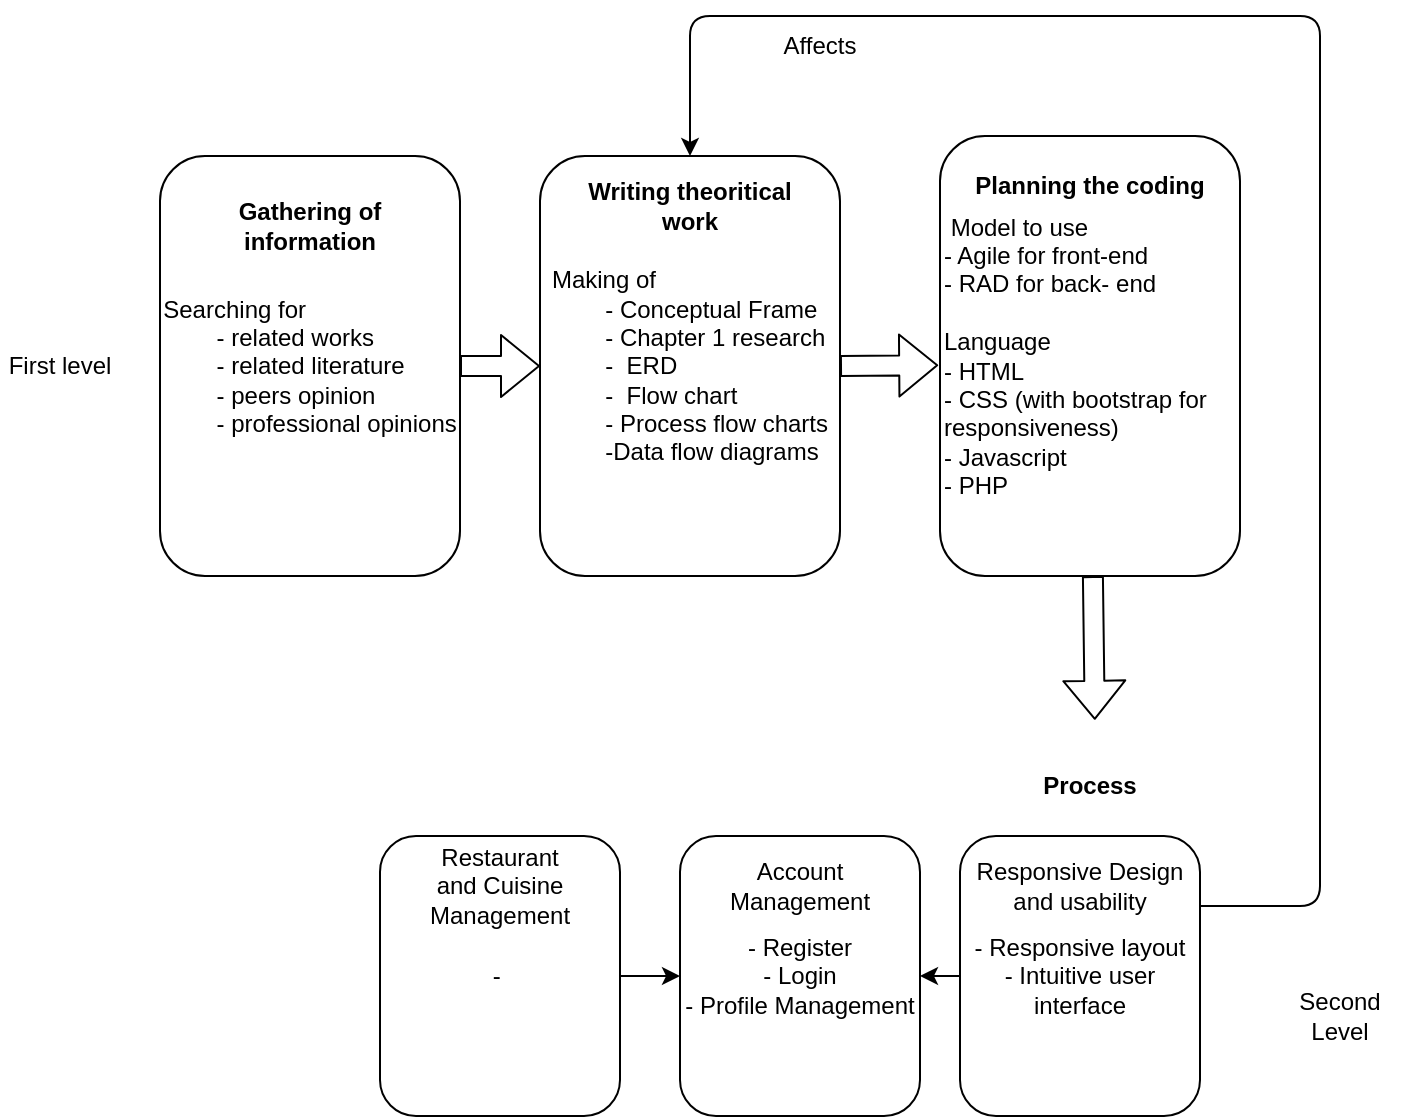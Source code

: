 <mxfile>
    <diagram id="ba02mf9kr3I4vPsf7_fw" name="Page-1">
        <mxGraphModel dx="1498" dy="508" grid="1" gridSize="10" guides="1" tooltips="1" connect="1" arrows="1" fold="1" page="1" pageScale="1" pageWidth="850" pageHeight="1100" math="0" shadow="0">
            <root>
                <mxCell id="0"/>
                <mxCell id="1" parent="0"/>
                <mxCell id="13" style="edgeStyle=none;html=1;exitX=1;exitY=0.5;exitDx=0;exitDy=0;entryX=0;entryY=0.5;entryDx=0;entryDy=0;shape=flexArrow;" parent="1" source="5" target="6" edge="1">
                    <mxGeometry relative="1" as="geometry"/>
                </mxCell>
                <mxCell id="5" value="&lt;div style=&quot;text-align: left;&quot;&gt;&lt;span style=&quot;background-color: initial;&quot;&gt;Searching for&lt;/span&gt;&lt;/div&gt;&lt;div style=&quot;text-align: left;&quot;&gt;&lt;span style=&quot;white-space: pre;&quot;&gt;&#9;&lt;/span&gt;- related works&lt;br&gt;&lt;/div&gt;&lt;div style=&quot;text-align: left;&quot;&gt;&lt;span style=&quot;white-space: pre;&quot;&gt;&#9;&lt;/span&gt;- related literature&lt;br&gt;&lt;/div&gt;&lt;div style=&quot;text-align: left;&quot;&gt;&lt;span style=&quot;white-space: pre;&quot;&gt;&#9;&lt;/span&gt;- peers opinion&lt;br&gt;&lt;/div&gt;&lt;div style=&quot;text-align: left;&quot;&gt;&lt;span style=&quot;white-space: pre;&quot;&gt;&#9;&lt;/span&gt;- professional opinions&lt;br&gt;&lt;/div&gt;" style="rounded=1;whiteSpace=wrap;html=1;" parent="1" vertex="1">
                    <mxGeometry x="10" y="120" width="150" height="210" as="geometry"/>
                </mxCell>
                <mxCell id="6" value="&lt;div style=&quot;text-align: left;&quot;&gt;&lt;span style=&quot;background-color: initial;&quot;&gt;Making of&lt;/span&gt;&lt;/div&gt;&lt;div style=&quot;text-align: left;&quot;&gt;&lt;span style=&quot;background-color: initial;&quot;&gt;&lt;span style=&quot;white-space: pre;&quot;&gt;&#9;&lt;/span&gt;- Conceptual Frame&lt;br&gt;&lt;/span&gt;&lt;/div&gt;&lt;div style=&quot;text-align: left;&quot;&gt;&lt;span style=&quot;background-color: initial;&quot;&gt;&lt;span style=&quot;white-space: pre;&quot;&gt;&#9;&lt;/span&gt;- Chapter 1 research&lt;br&gt;&lt;/span&gt;&lt;/div&gt;&lt;div style=&quot;text-align: left;&quot;&gt;&lt;span style=&quot;background-color: initial;&quot;&gt;&lt;span style=&quot;white-space: pre;&quot;&gt;&#9;&lt;/span&gt;-&amp;nbsp; ERD&lt;br&gt;&lt;/span&gt;&lt;/div&gt;&lt;div style=&quot;text-align: left;&quot;&gt;&lt;span style=&quot;background-color: initial;&quot;&gt;&lt;span style=&quot;white-space: pre;&quot;&gt;&#9;&lt;/span&gt;-&amp;nbsp; Flow chart&lt;br&gt;&lt;/span&gt;&lt;/div&gt;&lt;div style=&quot;text-align: left;&quot;&gt;&lt;span style=&quot;background-color: initial;&quot;&gt;&lt;span style=&quot;white-space: pre;&quot;&gt;&#9;&lt;/span&gt;- Process flow charts&lt;br&gt;&lt;/span&gt;&lt;/div&gt;&lt;div style=&quot;text-align: left;&quot;&gt;&lt;span style=&quot;background-color: initial;&quot;&gt;&lt;span style=&quot;white-space: pre;&quot;&gt;&#9;&lt;/span&gt;-Data flow diagrams&lt;br&gt;&lt;/span&gt;&lt;/div&gt;" style="rounded=1;whiteSpace=wrap;html=1;" parent="1" vertex="1">
                    <mxGeometry x="200" y="120" width="150" height="210" as="geometry"/>
                </mxCell>
                <mxCell id="46" style="edgeStyle=none;shape=flexArrow;html=1;entryX=0.868;entryY=0.009;entryDx=0;entryDy=0;entryPerimeter=0;" edge="1" parent="1" source="7">
                    <mxGeometry relative="1" as="geometry">
                        <mxPoint x="477.4" y="401.89" as="targetPoint"/>
                    </mxGeometry>
                </mxCell>
                <mxCell id="7" value="&amp;nbsp;Model to use&lt;br&gt;&lt;span style=&quot;&quot;&gt;&#9;&lt;/span&gt;- Agile for front-end&lt;br&gt;&lt;span style=&quot;&quot;&gt;&#9;&lt;/span&gt;- RAD for back- end&lt;br&gt;&lt;br&gt;Language&lt;br&gt;- HTML&lt;br&gt;- CSS (with bootstrap for responsiveness)&lt;br&gt;- Javascript&lt;br&gt;- PHP" style="rounded=1;whiteSpace=wrap;html=1;align=left;" parent="1" vertex="1">
                    <mxGeometry x="400" y="110" width="150" height="220" as="geometry"/>
                </mxCell>
                <mxCell id="8" value="&lt;b&gt;Gathering of information&lt;/b&gt;" style="text;html=1;strokeColor=none;fillColor=none;align=center;verticalAlign=middle;whiteSpace=wrap;rounded=0;" parent="1" vertex="1">
                    <mxGeometry x="20" y="140" width="130" height="30" as="geometry"/>
                </mxCell>
                <mxCell id="9" value="&lt;b&gt;Writing theoritical work&lt;/b&gt;" style="text;html=1;strokeColor=none;fillColor=none;align=center;verticalAlign=middle;whiteSpace=wrap;rounded=0;" parent="1" vertex="1">
                    <mxGeometry x="210" y="120" width="130" height="50" as="geometry"/>
                </mxCell>
                <mxCell id="51" style="edgeStyle=none;html=1;exitX=1;exitY=0.25;exitDx=0;exitDy=0;entryX=0.5;entryY=0;entryDx=0;entryDy=0;" edge="1" parent="1" source="59" target="9">
                    <mxGeometry relative="1" as="geometry">
                        <mxPoint x="550" y="452.5" as="sourcePoint"/>
                        <Array as="points">
                            <mxPoint x="590" y="495"/>
                            <mxPoint x="590" y="50"/>
                            <mxPoint x="275" y="50"/>
                        </Array>
                    </mxGeometry>
                </mxCell>
                <mxCell id="36" value="&lt;b&gt;Process&lt;/b&gt;" style="text;html=1;strokeColor=none;fillColor=none;align=center;verticalAlign=middle;whiteSpace=wrap;rounded=0;" parent="1" vertex="1">
                    <mxGeometry x="445" y="420" width="60" height="30" as="geometry"/>
                </mxCell>
                <mxCell id="38" value="&lt;b&gt;Planning the coding&lt;/b&gt;" style="text;html=1;strokeColor=none;fillColor=none;align=center;verticalAlign=middle;whiteSpace=wrap;rounded=0;" vertex="1" parent="1">
                    <mxGeometry x="410" y="110" width="130" height="50" as="geometry"/>
                </mxCell>
                <mxCell id="39" value="Second Level" style="text;html=1;strokeColor=none;fillColor=none;align=center;verticalAlign=middle;whiteSpace=wrap;rounded=0;" vertex="1" parent="1">
                    <mxGeometry x="570" y="535" width="60" height="30" as="geometry"/>
                </mxCell>
                <mxCell id="40" value="First level" style="text;html=1;strokeColor=none;fillColor=none;align=center;verticalAlign=middle;whiteSpace=wrap;rounded=0;" vertex="1" parent="1">
                    <mxGeometry x="-70" y="210" width="60" height="30" as="geometry"/>
                </mxCell>
                <mxCell id="52" value="Affects" style="text;html=1;strokeColor=none;fillColor=none;align=center;verticalAlign=middle;whiteSpace=wrap;rounded=0;" vertex="1" parent="1">
                    <mxGeometry x="310" y="50" width="60" height="30" as="geometry"/>
                </mxCell>
                <mxCell id="53" style="edgeStyle=none;shape=flexArrow;html=1;exitX=1;exitY=0.5;exitDx=0;exitDy=0;entryX=-0.006;entryY=0.521;entryDx=0;entryDy=0;entryPerimeter=0;" edge="1" parent="1" source="6" target="7">
                    <mxGeometry relative="1" as="geometry">
                        <mxPoint x="380" y="180" as="targetPoint"/>
                    </mxGeometry>
                </mxCell>
                <mxCell id="66" style="edgeStyle=none;html=1;exitX=1;exitY=0.5;exitDx=0;exitDy=0;entryX=0;entryY=0.5;entryDx=0;entryDy=0;startArrow=classic;startFill=1;endArrow=none;endFill=0;" edge="1" parent="1" source="62" target="59">
                    <mxGeometry relative="1" as="geometry"/>
                </mxCell>
                <mxCell id="59" value="- Responsive layout&lt;br&gt;- Intuitive user interface" style="rounded=1;whiteSpace=wrap;html=1;" vertex="1" parent="1">
                    <mxGeometry x="410" y="460" width="120" height="140" as="geometry"/>
                </mxCell>
                <mxCell id="61" value="Responsive Design and usability" style="text;html=1;strokeColor=none;fillColor=none;align=center;verticalAlign=middle;whiteSpace=wrap;rounded=0;" vertex="1" parent="1">
                    <mxGeometry x="415" y="470" width="110" height="30" as="geometry"/>
                </mxCell>
                <mxCell id="68" style="edgeStyle=none;html=1;exitX=0;exitY=0.5;exitDx=0;exitDy=0;entryX=1;entryY=0.5;entryDx=0;entryDy=0;startArrow=classic;startFill=1;endArrow=none;endFill=0;" edge="1" parent="1" source="62" target="67">
                    <mxGeometry relative="1" as="geometry"/>
                </mxCell>
                <mxCell id="62" value="- Register&lt;br&gt;- Login&lt;br&gt;- Profile Management" style="rounded=1;whiteSpace=wrap;html=1;" vertex="1" parent="1">
                    <mxGeometry x="270" y="460" width="120" height="140" as="geometry"/>
                </mxCell>
                <mxCell id="63" value="Account Management" style="text;html=1;strokeColor=none;fillColor=none;align=center;verticalAlign=middle;whiteSpace=wrap;rounded=0;" vertex="1" parent="1">
                    <mxGeometry x="300" y="470" width="60" height="30" as="geometry"/>
                </mxCell>
                <mxCell id="67" value="-&amp;nbsp;" style="rounded=1;whiteSpace=wrap;html=1;" vertex="1" parent="1">
                    <mxGeometry x="120" y="460" width="120" height="140" as="geometry"/>
                </mxCell>
                <mxCell id="69" value="Restaurant and Cuisine Management" style="text;html=1;strokeColor=none;fillColor=none;align=center;verticalAlign=middle;whiteSpace=wrap;rounded=0;" vertex="1" parent="1">
                    <mxGeometry x="150" y="470" width="60" height="30" as="geometry"/>
                </mxCell>
            </root>
        </mxGraphModel>
    </diagram>
</mxfile>